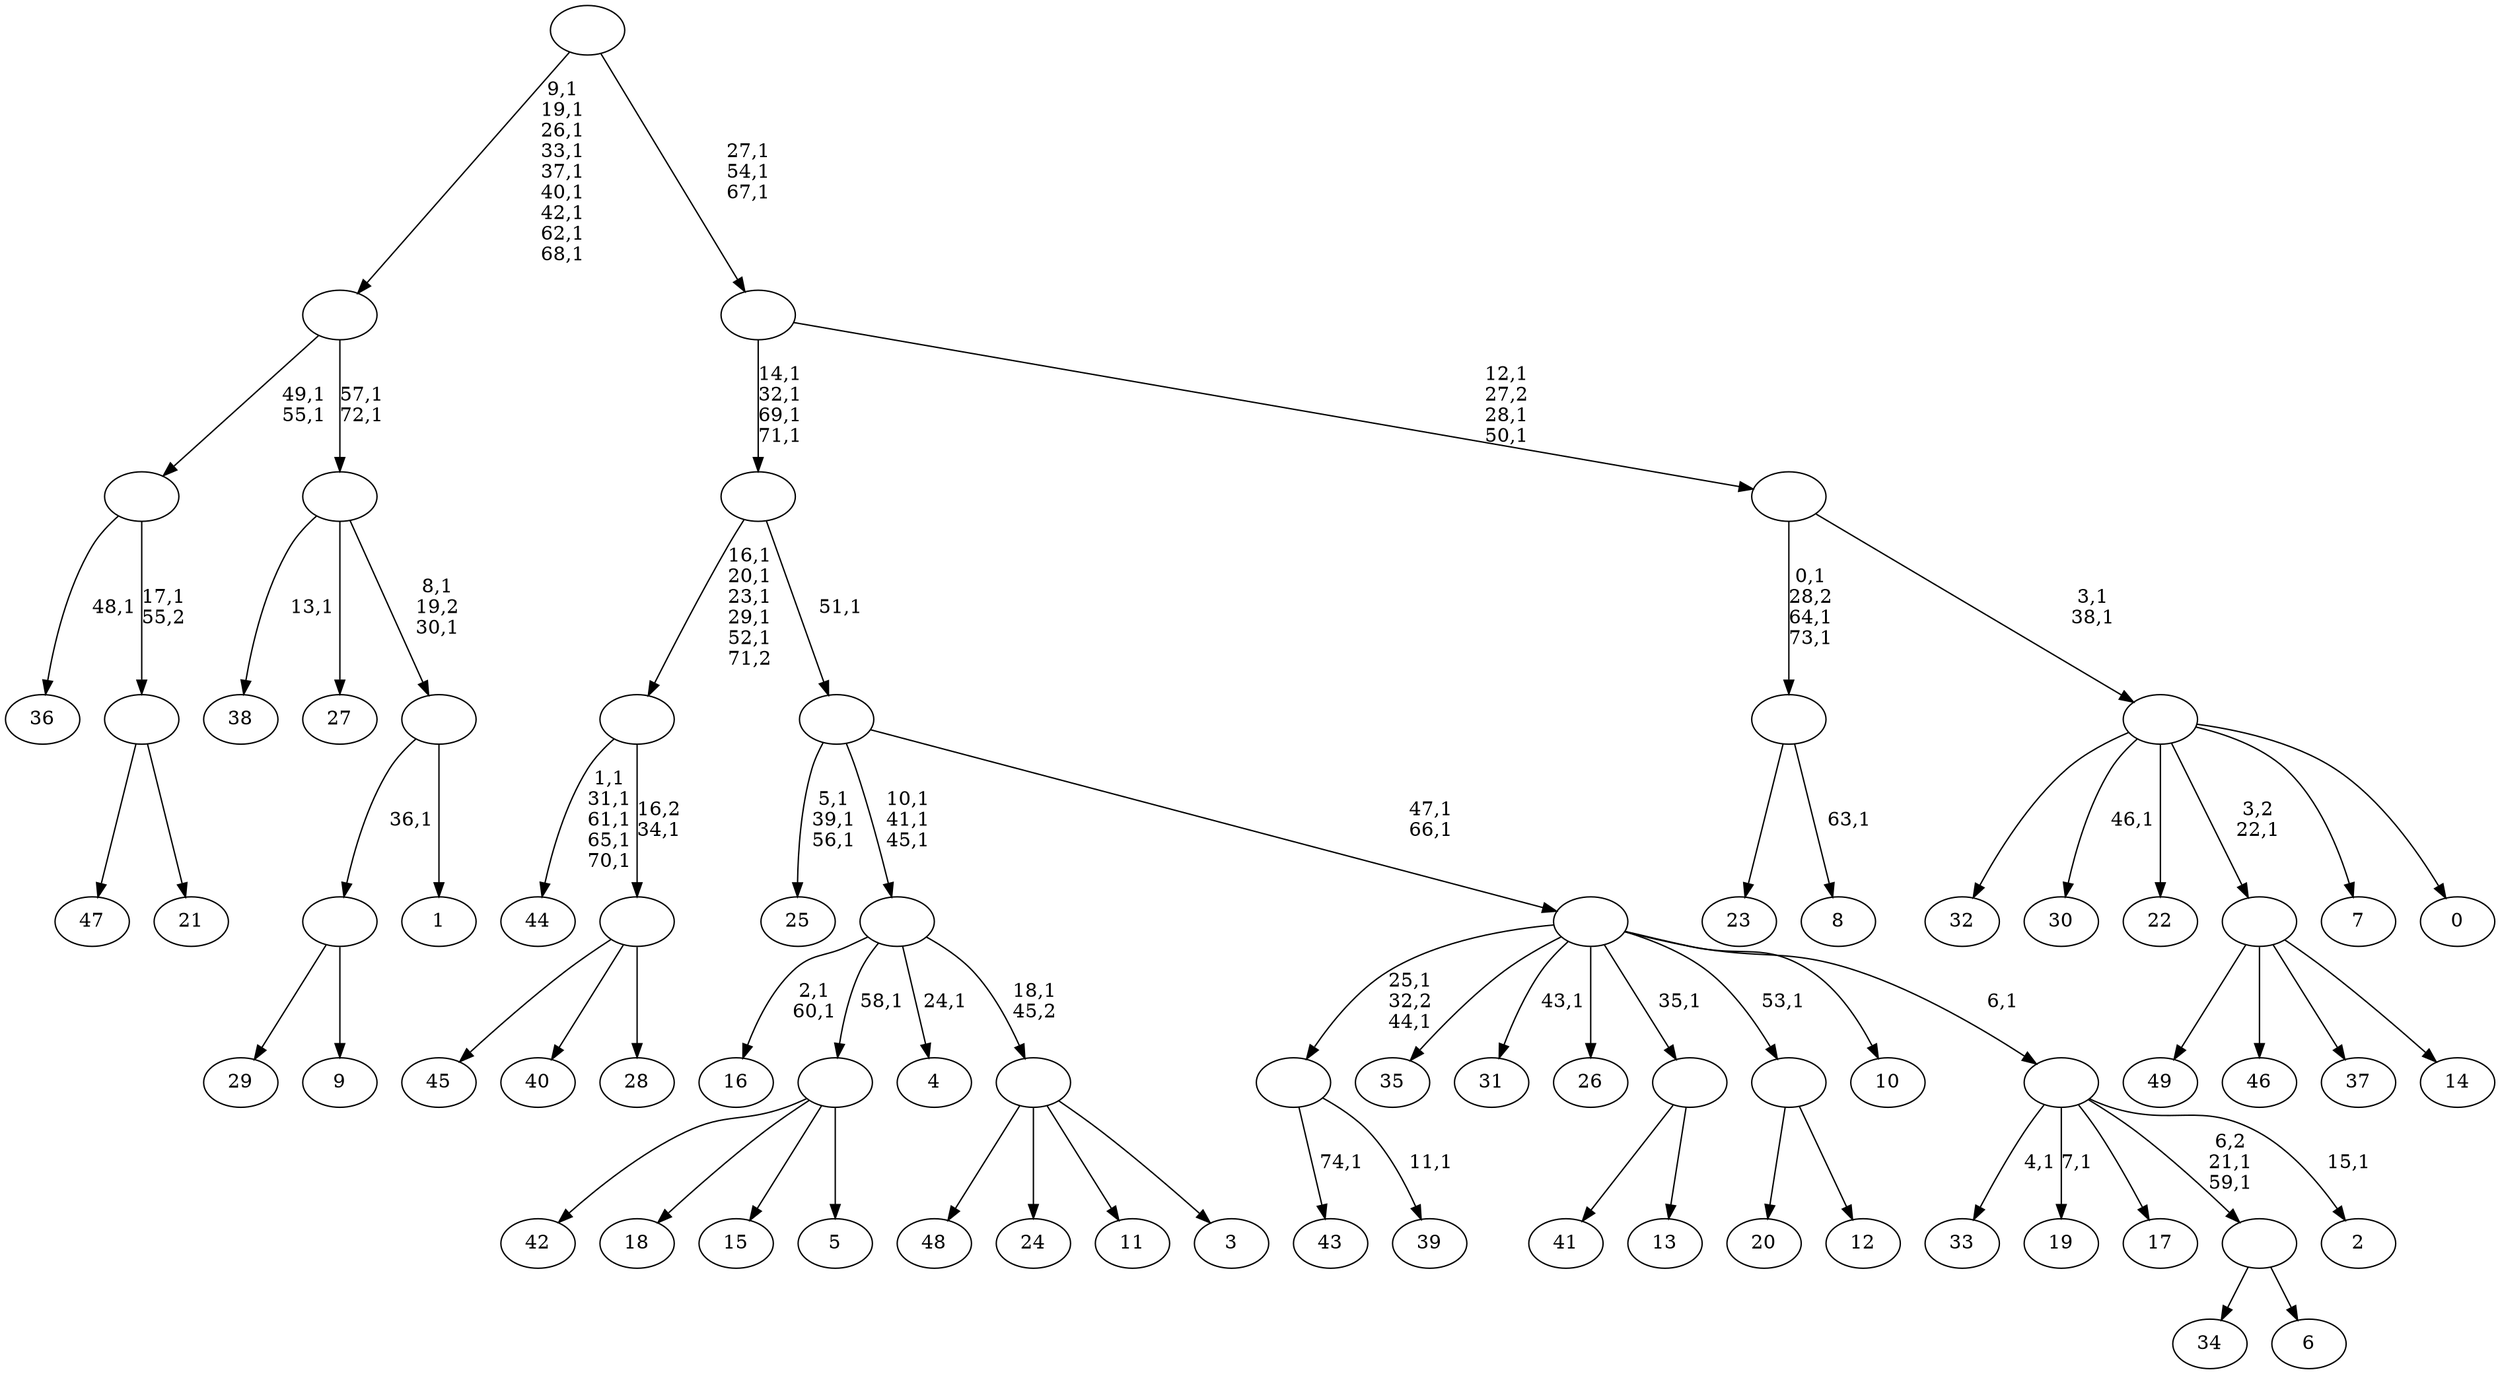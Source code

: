 digraph T {
	125 [label="49"]
	124 [label="48"]
	123 [label="47"]
	122 [label="46"]
	121 [label="45"]
	120 [label="44"]
	114 [label="43"]
	112 [label="42"]
	111 [label="41"]
	110 [label="40"]
	109 [label="39"]
	107 [label=""]
	105 [label="38"]
	103 [label="37"]
	102 [label="36"]
	100 [label="35"]
	99 [label="34"]
	98 [label="33"]
	96 [label="32"]
	95 [label="31"]
	93 [label="30"]
	91 [label="29"]
	90 [label="28"]
	89 [label=""]
	88 [label=""]
	83 [label="27"]
	82 [label="26"]
	81 [label="25"]
	77 [label="24"]
	76 [label="23"]
	75 [label="22"]
	74 [label="21"]
	73 [label=""]
	72 [label=""]
	70 [label="20"]
	69 [label="19"]
	67 [label="18"]
	66 [label="17"]
	65 [label="16"]
	62 [label="15"]
	61 [label="14"]
	60 [label=""]
	59 [label="13"]
	58 [label=""]
	57 [label="12"]
	56 [label=""]
	55 [label="11"]
	54 [label="10"]
	53 [label="9"]
	52 [label=""]
	51 [label="8"]
	49 [label=""]
	46 [label="7"]
	45 [label="6"]
	44 [label=""]
	42 [label="5"]
	41 [label=""]
	40 [label="4"]
	38 [label="3"]
	37 [label=""]
	36 [label=""]
	33 [label="2"]
	31 [label=""]
	30 [label=""]
	28 [label=""]
	27 [label=""]
	23 [label="1"]
	22 [label=""]
	20 [label=""]
	18 [label=""]
	9 [label="0"]
	8 [label=""]
	6 [label=""]
	3 [label=""]
	0 [label=""]
	107 -> 109 [label="11,1"]
	107 -> 114 [label="74,1"]
	89 -> 121 [label=""]
	89 -> 110 [label=""]
	89 -> 90 [label=""]
	88 -> 120 [label="1,1\n31,1\n61,1\n65,1\n70,1"]
	88 -> 89 [label="16,2\n34,1"]
	73 -> 123 [label=""]
	73 -> 74 [label=""]
	72 -> 102 [label="48,1"]
	72 -> 73 [label="17,1\n55,2"]
	60 -> 125 [label=""]
	60 -> 122 [label=""]
	60 -> 103 [label=""]
	60 -> 61 [label=""]
	58 -> 111 [label=""]
	58 -> 59 [label=""]
	56 -> 70 [label=""]
	56 -> 57 [label=""]
	52 -> 91 [label=""]
	52 -> 53 [label=""]
	49 -> 51 [label="63,1"]
	49 -> 76 [label=""]
	44 -> 99 [label=""]
	44 -> 45 [label=""]
	41 -> 112 [label=""]
	41 -> 67 [label=""]
	41 -> 62 [label=""]
	41 -> 42 [label=""]
	37 -> 124 [label=""]
	37 -> 77 [label=""]
	37 -> 55 [label=""]
	37 -> 38 [label=""]
	36 -> 40 [label="24,1"]
	36 -> 65 [label="2,1\n60,1"]
	36 -> 41 [label="58,1"]
	36 -> 37 [label="18,1\n45,2"]
	31 -> 33 [label="15,1"]
	31 -> 44 [label="6,2\n21,1\n59,1"]
	31 -> 69 [label="7,1"]
	31 -> 98 [label="4,1"]
	31 -> 66 [label=""]
	30 -> 95 [label="43,1"]
	30 -> 107 [label="25,1\n32,2\n44,1"]
	30 -> 100 [label=""]
	30 -> 82 [label=""]
	30 -> 58 [label="35,1"]
	30 -> 56 [label="53,1"]
	30 -> 54 [label=""]
	30 -> 31 [label="6,1"]
	28 -> 30 [label="47,1\n66,1"]
	28 -> 36 [label="10,1\n41,1\n45,1"]
	28 -> 81 [label="5,1\n39,1\n56,1"]
	27 -> 88 [label="16,1\n20,1\n23,1\n29,1\n52,1\n71,2"]
	27 -> 28 [label="51,1"]
	22 -> 52 [label="36,1"]
	22 -> 23 [label=""]
	20 -> 22 [label="8,1\n19,2\n30,1"]
	20 -> 105 [label="13,1"]
	20 -> 83 [label=""]
	18 -> 20 [label="57,1\n72,1"]
	18 -> 72 [label="49,1\n55,1"]
	8 -> 93 [label="46,1"]
	8 -> 96 [label=""]
	8 -> 75 [label=""]
	8 -> 60 [label="3,2\n22,1"]
	8 -> 46 [label=""]
	8 -> 9 [label=""]
	6 -> 8 [label="3,1\n38,1"]
	6 -> 49 [label="0,1\n28,2\n64,1\n73,1"]
	3 -> 6 [label="12,1\n27,2\n28,1\n50,1"]
	3 -> 27 [label="14,1\n32,1\n69,1\n71,1"]
	0 -> 3 [label="27,1\n54,1\n67,1"]
	0 -> 18 [label="9,1\n19,1\n26,1\n33,1\n37,1\n40,1\n42,1\n62,1\n68,1"]
}
